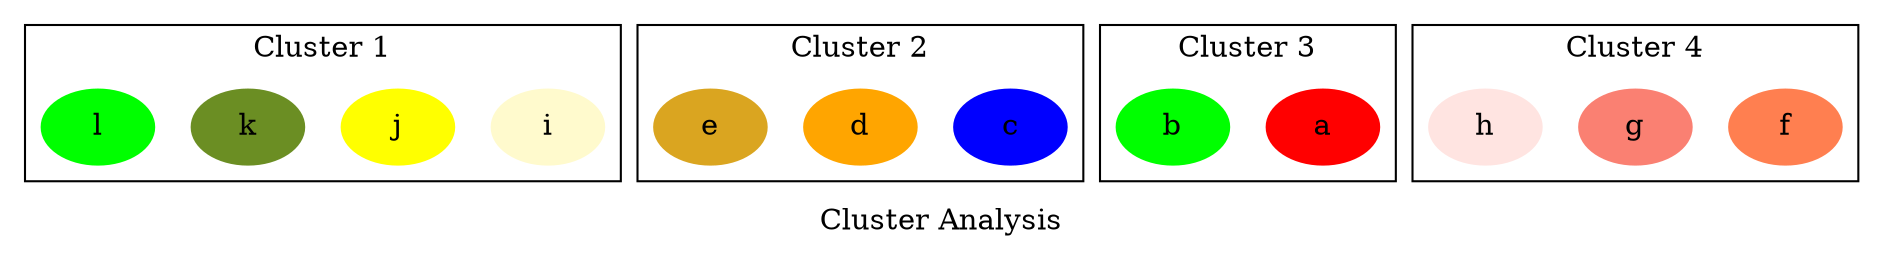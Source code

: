 strict digraph "Cluster Analysis"
{
graph [ label="Cluster Analysis" rankdir="TB" ]

subgraph "cluster 1"
{
graph [ label="Cluster 1" rankdir="TB" ]

"i" [ color="lemonchiffon" style="filled" ]
"j" [ color="yellow" style="filled" ]
"k" [ color="olivedrab" style="filled" ]
"l" [ color="lime" style="filled" ]
}

subgraph "cluster 2"
{
graph [ label="Cluster 2" rankdir="TB" ]

"c" [ color="blue" style="filled" ]
"d" [ color="orange" style="filled" ]
"e" [ color="goldenrod" style="filled" ]
}

subgraph "cluster 3"
{
graph [ label="Cluster 3" rankdir="TB" ]

"a" [ color="red" style="filled" ]
"b" [ color="green" style="filled" ]
}

subgraph "cluster 4"
{
graph [ label="Cluster 4" rankdir="TB" ]

"f" [ color="coral" style="filled" ]
"g" [ color="salmon" style="filled" ]
"h" [ color="mistyrose" style="filled" ]
}
}

